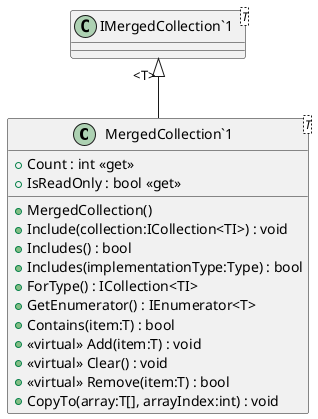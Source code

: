 @startuml
class "MergedCollection`1"<T> {
    + MergedCollection()
    + Count : int <<get>>
    + IsReadOnly : bool <<get>>
    + Include(collection:ICollection<TI>) : void
    + Includes() : bool
    + Includes(implementationType:Type) : bool
    + ForType() : ICollection<TI>
    + GetEnumerator() : IEnumerator<T>
    + Contains(item:T) : bool
    + <<virtual>> Add(item:T) : void
    + <<virtual>> Clear() : void
    + <<virtual>> Remove(item:T) : bool
    + CopyTo(array:T[], arrayIndex:int) : void
}
class "IMergedCollection`1"<T> {
}
"IMergedCollection`1" "<T>" <|-- "MergedCollection`1"
@enduml
